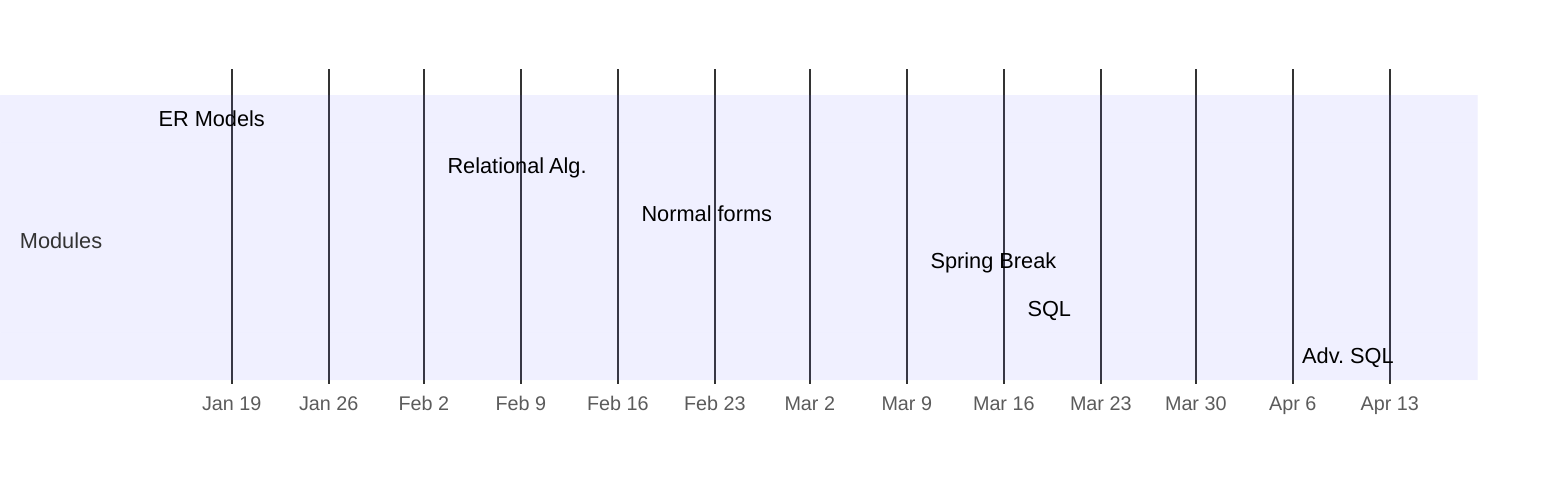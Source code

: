 gantt
    dateFormat YYYY-M-DD
    axisFormat %b %e
    todayMarker stroke-width:7px,stroke:#FFB300,opacity:0.5

    section Modules

    ER Models : m0, 2025-01-13, 2025-02-02
    Relational Alg. : m1, 2025-02-03, 2025-02-16
    Normal forms : m2, 2025-02-17, 2025-03-09
    Spring Break : m3, 2025-03-10, 2025-03-16
    SQL : m4, 2025-03-17, 2025-04-13
    Adv. SQL : m5, 2025-04-14, 2025-05-11